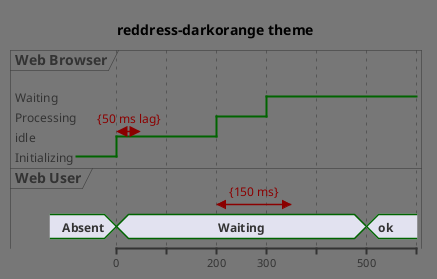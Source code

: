 ' Do not edit
' Theme Gallery
' autogenerated by script
'
@startuml
!theme reddress-darkorange
title reddress-darkorange theme
robust "Web Browser" as WB
concise "Web User" as WU

WB is Initializing
WU is Absent

@WB
0 is idle
+200 is Processing
+100 is Waiting
WB@0 <-> @50 : {50 ms lag}

@WU
0 is Waiting
+500 is ok
@200 <-> @+150 : {150 ms}
@enduml
